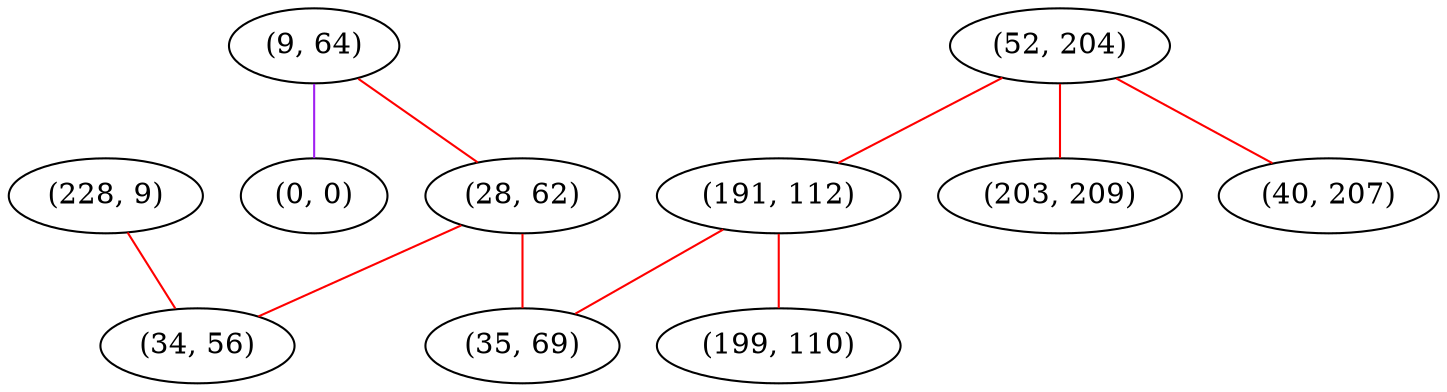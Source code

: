 graph "" {
"(9, 64)";
"(52, 204)";
"(228, 9)";
"(28, 62)";
"(191, 112)";
"(199, 110)";
"(0, 0)";
"(203, 209)";
"(34, 56)";
"(40, 207)";
"(35, 69)";
"(9, 64)" -- "(0, 0)"  [color=purple, key=0, weight=4];
"(9, 64)" -- "(28, 62)"  [color=red, key=0, weight=1];
"(52, 204)" -- "(203, 209)"  [color=red, key=0, weight=1];
"(52, 204)" -- "(191, 112)"  [color=red, key=0, weight=1];
"(52, 204)" -- "(40, 207)"  [color=red, key=0, weight=1];
"(228, 9)" -- "(34, 56)"  [color=red, key=0, weight=1];
"(28, 62)" -- "(34, 56)"  [color=red, key=0, weight=1];
"(28, 62)" -- "(35, 69)"  [color=red, key=0, weight=1];
"(191, 112)" -- "(199, 110)"  [color=red, key=0, weight=1];
"(191, 112)" -- "(35, 69)"  [color=red, key=0, weight=1];
}
